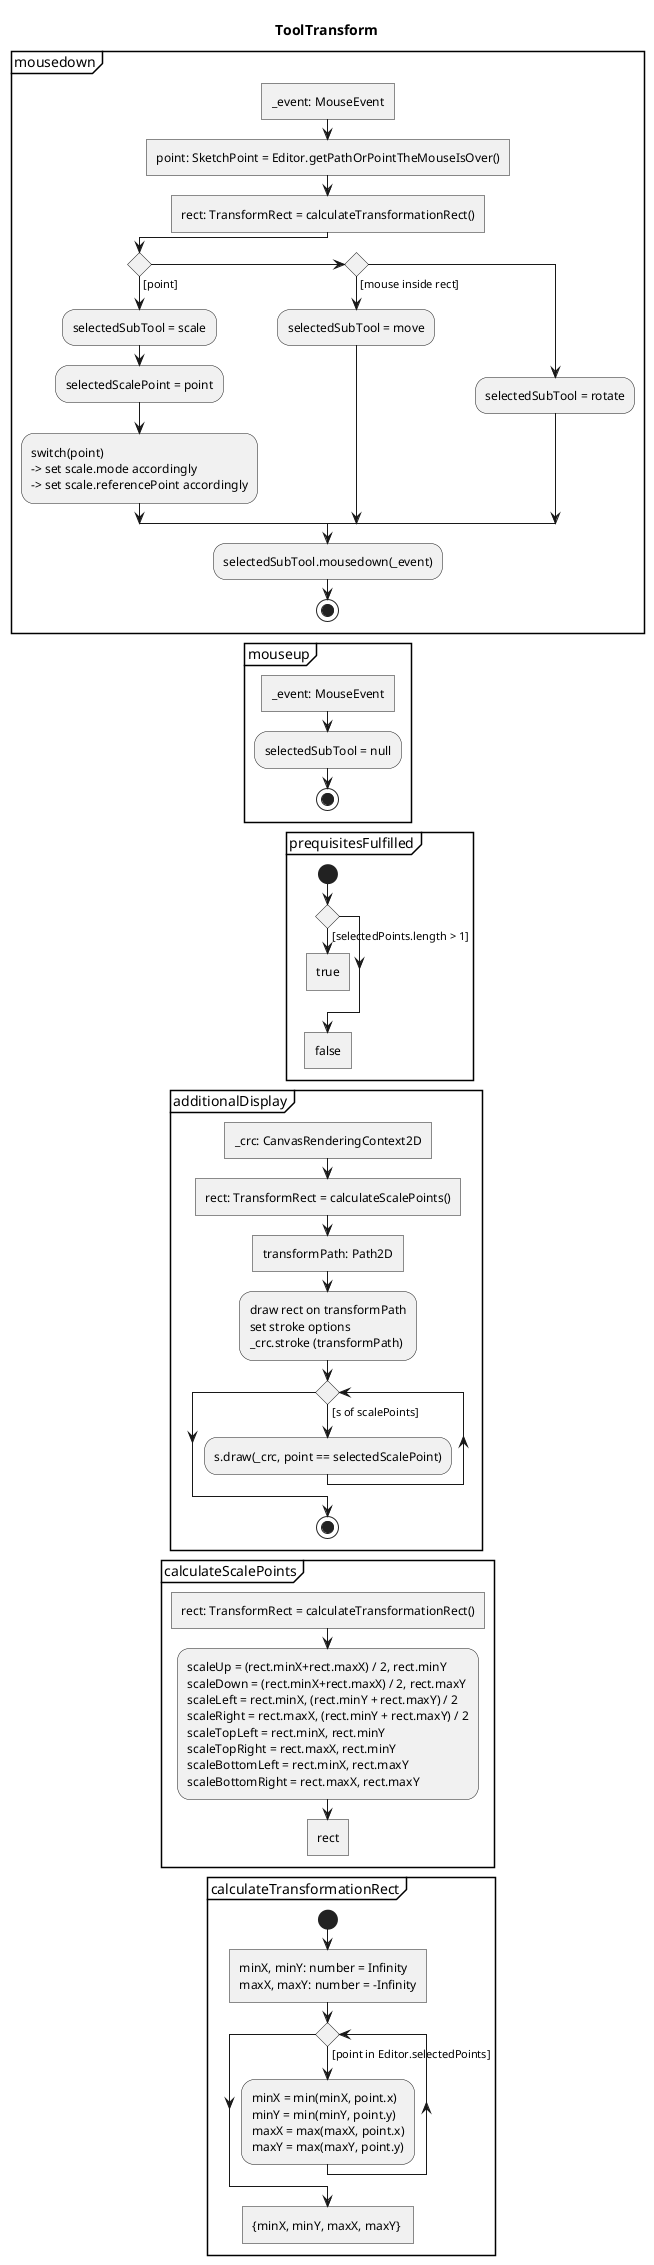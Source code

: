 @startuml ToolTransform
skinparam monochrome true

title ToolTransform

partition mousedown {
	:_event: MouseEvent]
	:point: SketchPoint = Editor.getPathOrPointTheMouseIsOver()]
	:rect: TransformRect = calculateTransformationRect()]
	if () then ([point])
		:selectedSubTool = scale;
		:selectedScalePoint = point;
		:switch(point)
		-> set scale.mode accordingly
		-> set scale.referencePoint accordingly;
	elseif () then ([mouse inside rect])
		:selectedSubTool = move;
	else
		:selectedSubTool = rotate;
	endif
	:selectedSubTool.mousedown(_event);
	stop
}

' partition mousemove {
' 	:_event: MouseEvent]
' 	stop
' }

partition mouseup {
	:_event: MouseEvent]
	:selectedSubTool = null;
	stop
}

partition prequisitesFulfilled {
	start
	if() then([selectedPoints.length > 1])
		:true]
		detach
	endif
	:false]
	detach
}


partition additionalDisplay {
	:_crc: CanvasRenderingContext2D]
	:rect: TransformRect = calculateScalePoints()]
	:transformPath: Path2D]
	:draw rect on transformPath
	set stroke options
	_crc.stroke (transformPath);
	while() is ([s of scalePoints])
		:s.draw(_crc, point == selectedScalePoint);
	endwhile
	stop
}

partition calculateScalePoints {
	:rect: TransformRect = calculateTransformationRect()]
	:scaleUp = (rect.minX+rect.maxX) / 2, rect.minY
	scaleDown = (rect.minX+rect.maxX) / 2, rect.maxY
	scaleLeft = rect.minX, (rect.minY + rect.maxY) / 2
	scaleRight = rect.maxX, (rect.minY + rect.maxY) / 2
	scaleTopLeft = rect.minX, rect.minY
	scaleTopRight = rect.maxX, rect.minY
	scaleBottomLeft = rect.minX, rect.maxY
	scaleBottomRight = rect.maxX, rect.maxY;
	:rect]
	detach
}

partition calculateTransformationRect {
	start
	:minX, minY: number = Infinity 
	maxX, maxY: number = -Infinity]
	while() is ([point in Editor.selectedPoints])
		:minX = min(minX, point.x)
		minY = min(minY, point.y)
		maxX = max(maxX, point.x)
		maxY = max(maxY, point.y);
	endwhile
	:{minX, minY, maxX, maxY} ]
}

@enduml